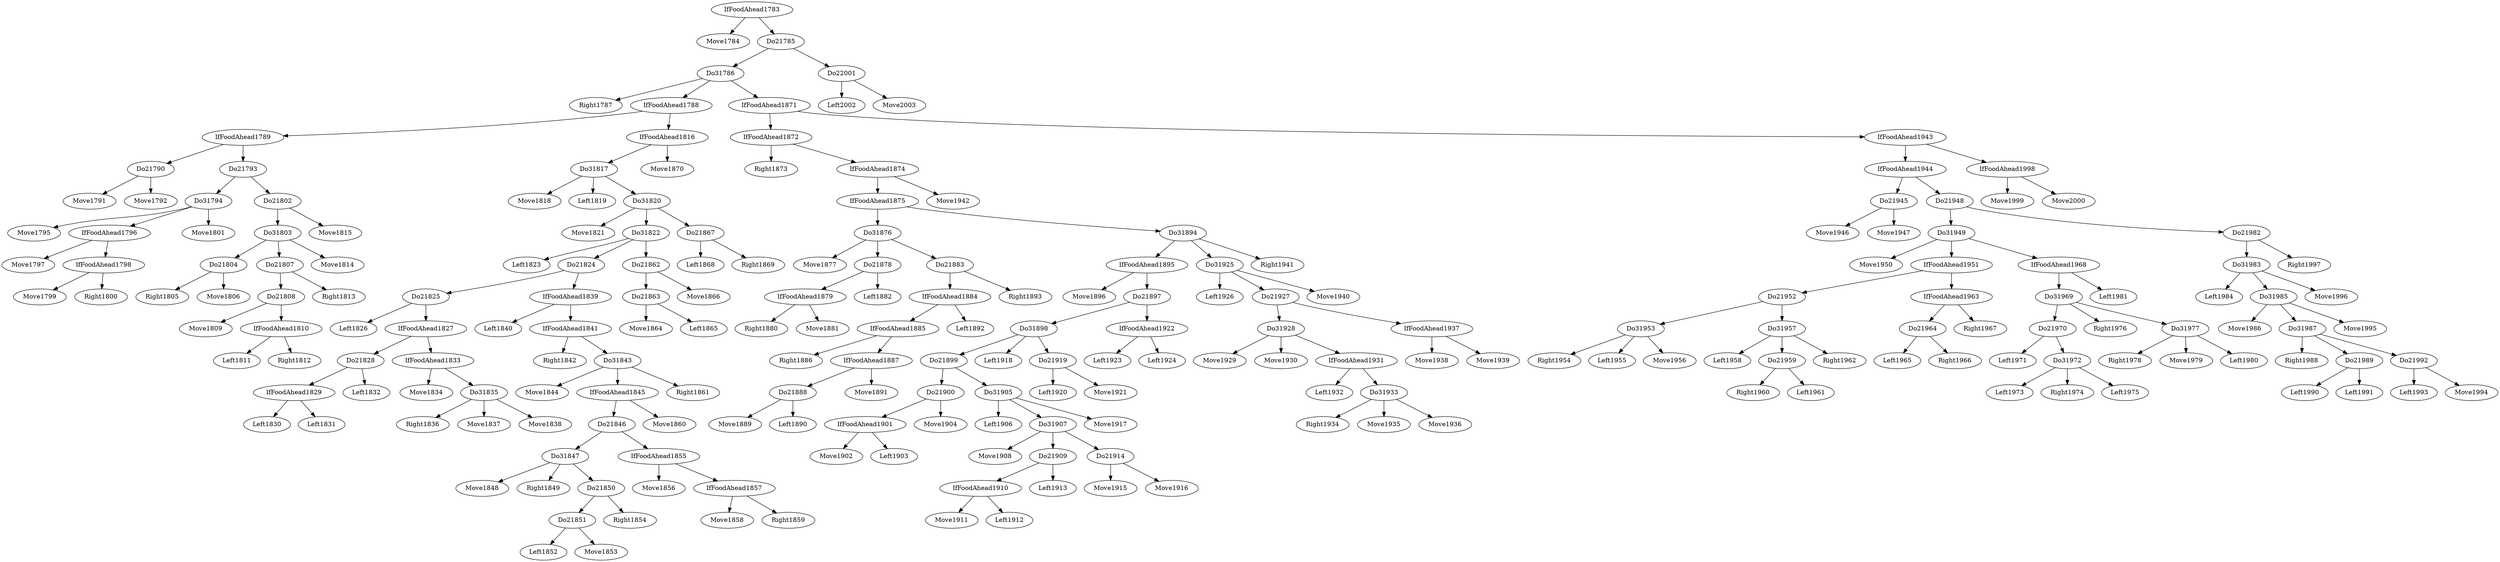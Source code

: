digraph T {
	IfFoodAhead1783 -> Move1784
	Do31786 -> Right1787
	Do21790 -> Move1791
	Do21790 -> Move1792
	IfFoodAhead1789 -> Do21790
	Do31794 -> Move1795
	IfFoodAhead1796 -> Move1797
	IfFoodAhead1798 -> Move1799
	IfFoodAhead1798 -> Right1800
	IfFoodAhead1796 -> IfFoodAhead1798
	Do31794 -> IfFoodAhead1796
	Do31794 -> Move1801
	Do21793 -> Do31794
	Do21804 -> Right1805
	Do21804 -> Move1806
	Do31803 -> Do21804
	Do21808 -> Move1809
	IfFoodAhead1810 -> Left1811
	IfFoodAhead1810 -> Right1812
	Do21808 -> IfFoodAhead1810
	Do21807 -> Do21808
	Do21807 -> Right1813
	Do31803 -> Do21807
	Do31803 -> Move1814
	Do21802 -> Do31803
	Do21802 -> Move1815
	Do21793 -> Do21802
	IfFoodAhead1789 -> Do21793
	IfFoodAhead1788 -> IfFoodAhead1789
	Do31817 -> Move1818
	Do31817 -> Left1819
	Do31820 -> Move1821
	Do31822 -> Left1823
	Do21825 -> Left1826
	IfFoodAhead1829 -> Left1830
	IfFoodAhead1829 -> Left1831
	Do21828 -> IfFoodAhead1829
	Do21828 -> Left1832
	IfFoodAhead1827 -> Do21828
	IfFoodAhead1833 -> Move1834
	Do31835 -> Right1836
	Do31835 -> Move1837
	Do31835 -> Move1838
	IfFoodAhead1833 -> Do31835
	IfFoodAhead1827 -> IfFoodAhead1833
	Do21825 -> IfFoodAhead1827
	Do21824 -> Do21825
	IfFoodAhead1839 -> Left1840
	IfFoodAhead1841 -> Right1842
	Do31843 -> Move1844
	Do31847 -> Move1848
	Do31847 -> Right1849
	Do21851 -> Left1852
	Do21851 -> Move1853
	Do21850 -> Do21851
	Do21850 -> Right1854
	Do31847 -> Do21850
	Do21846 -> Do31847
	IfFoodAhead1855 -> Move1856
	IfFoodAhead1857 -> Move1858
	IfFoodAhead1857 -> Right1859
	IfFoodAhead1855 -> IfFoodAhead1857
	Do21846 -> IfFoodAhead1855
	IfFoodAhead1845 -> Do21846
	IfFoodAhead1845 -> Move1860
	Do31843 -> IfFoodAhead1845
	Do31843 -> Right1861
	IfFoodAhead1841 -> Do31843
	IfFoodAhead1839 -> IfFoodAhead1841
	Do21824 -> IfFoodAhead1839
	Do31822 -> Do21824
	Do21863 -> Move1864
	Do21863 -> Left1865
	Do21862 -> Do21863
	Do21862 -> Move1866
	Do31822 -> Do21862
	Do31820 -> Do31822
	Do21867 -> Left1868
	Do21867 -> Right1869
	Do31820 -> Do21867
	Do31817 -> Do31820
	IfFoodAhead1816 -> Do31817
	IfFoodAhead1816 -> Move1870
	IfFoodAhead1788 -> IfFoodAhead1816
	Do31786 -> IfFoodAhead1788
	IfFoodAhead1872 -> Right1873
	Do31876 -> Move1877
	IfFoodAhead1879 -> Right1880
	IfFoodAhead1879 -> Move1881
	Do21878 -> IfFoodAhead1879
	Do21878 -> Left1882
	Do31876 -> Do21878
	IfFoodAhead1885 -> Right1886
	Do21888 -> Move1889
	Do21888 -> Left1890
	IfFoodAhead1887 -> Do21888
	IfFoodAhead1887 -> Move1891
	IfFoodAhead1885 -> IfFoodAhead1887
	IfFoodAhead1884 -> IfFoodAhead1885
	IfFoodAhead1884 -> Left1892
	Do21883 -> IfFoodAhead1884
	Do21883 -> Right1893
	Do31876 -> Do21883
	IfFoodAhead1875 -> Do31876
	IfFoodAhead1895 -> Move1896
	IfFoodAhead1901 -> Move1902
	IfFoodAhead1901 -> Left1903
	Do21900 -> IfFoodAhead1901
	Do21900 -> Move1904
	Do21899 -> Do21900
	Do31905 -> Left1906
	Do31907 -> Move1908
	IfFoodAhead1910 -> Move1911
	IfFoodAhead1910 -> Left1912
	Do21909 -> IfFoodAhead1910
	Do21909 -> Left1913
	Do31907 -> Do21909
	Do21914 -> Move1915
	Do21914 -> Move1916
	Do31907 -> Do21914
	Do31905 -> Do31907
	Do31905 -> Move1917
	Do21899 -> Do31905
	Do31898 -> Do21899
	Do31898 -> Left1918
	Do21919 -> Left1920
	Do21919 -> Move1921
	Do31898 -> Do21919
	Do21897 -> Do31898
	IfFoodAhead1922 -> Left1923
	IfFoodAhead1922 -> Left1924
	Do21897 -> IfFoodAhead1922
	IfFoodAhead1895 -> Do21897
	Do31894 -> IfFoodAhead1895
	Do31925 -> Left1926
	Do31928 -> Move1929
	Do31928 -> Move1930
	IfFoodAhead1931 -> Left1932
	Do31933 -> Right1934
	Do31933 -> Move1935
	Do31933 -> Move1936
	IfFoodAhead1931 -> Do31933
	Do31928 -> IfFoodAhead1931
	Do21927 -> Do31928
	IfFoodAhead1937 -> Move1938
	IfFoodAhead1937 -> Move1939
	Do21927 -> IfFoodAhead1937
	Do31925 -> Do21927
	Do31925 -> Move1940
	Do31894 -> Do31925
	Do31894 -> Right1941
	IfFoodAhead1875 -> Do31894
	IfFoodAhead1874 -> IfFoodAhead1875
	IfFoodAhead1874 -> Move1942
	IfFoodAhead1872 -> IfFoodAhead1874
	IfFoodAhead1871 -> IfFoodAhead1872
	Do21945 -> Move1946
	Do21945 -> Move1947
	IfFoodAhead1944 -> Do21945
	Do31949 -> Move1950
	Do31953 -> Right1954
	Do31953 -> Left1955
	Do31953 -> Move1956
	Do21952 -> Do31953
	Do31957 -> Left1958
	Do21959 -> Right1960
	Do21959 -> Left1961
	Do31957 -> Do21959
	Do31957 -> Right1962
	Do21952 -> Do31957
	IfFoodAhead1951 -> Do21952
	Do21964 -> Left1965
	Do21964 -> Right1966
	IfFoodAhead1963 -> Do21964
	IfFoodAhead1963 -> Right1967
	IfFoodAhead1951 -> IfFoodAhead1963
	Do31949 -> IfFoodAhead1951
	Do21970 -> Left1971
	Do31972 -> Left1973
	Do31972 -> Right1974
	Do31972 -> Left1975
	Do21970 -> Do31972
	Do31969 -> Do21970
	Do31969 -> Right1976
	Do31977 -> Right1978
	Do31977 -> Move1979
	Do31977 -> Left1980
	Do31969 -> Do31977
	IfFoodAhead1968 -> Do31969
	IfFoodAhead1968 -> Left1981
	Do31949 -> IfFoodAhead1968
	Do21948 -> Do31949
	Do31983 -> Left1984
	Do31985 -> Move1986
	Do31987 -> Right1988
	Do21989 -> Left1990
	Do21989 -> Left1991
	Do31987 -> Do21989
	Do21992 -> Left1993
	Do21992 -> Move1994
	Do31987 -> Do21992
	Do31985 -> Do31987
	Do31985 -> Move1995
	Do31983 -> Do31985
	Do31983 -> Move1996
	Do21982 -> Do31983
	Do21982 -> Right1997
	Do21948 -> Do21982
	IfFoodAhead1944 -> Do21948
	IfFoodAhead1943 -> IfFoodAhead1944
	IfFoodAhead1998 -> Move1999
	IfFoodAhead1998 -> Move2000
	IfFoodAhead1943 -> IfFoodAhead1998
	IfFoodAhead1871 -> IfFoodAhead1943
	Do31786 -> IfFoodAhead1871
	Do21785 -> Do31786
	Do22001 -> Left2002
	Do22001 -> Move2003
	Do21785 -> Do22001
	IfFoodAhead1783 -> Do21785
}
